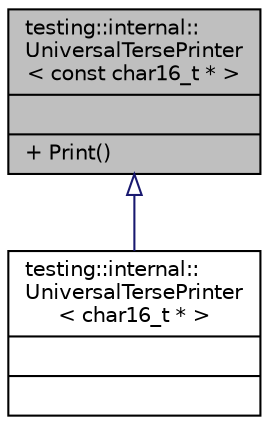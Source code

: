 digraph "testing::internal::UniversalTersePrinter&lt; const char16_t * &gt;"
{
 // LATEX_PDF_SIZE
  bgcolor="transparent";
  edge [fontname="Helvetica",fontsize="10",labelfontname="Helvetica",labelfontsize="10"];
  node [fontname="Helvetica",fontsize="10",shape=record];
  Node1 [label="{testing::internal::\lUniversalTersePrinter\l\< const char16_t * \>\n||+ Print()\l}",height=0.2,width=0.4,color="black", fillcolor="grey75", style="filled", fontcolor="black",tooltip=" "];
  Node1 -> Node2 [dir="back",color="midnightblue",fontsize="10",style="solid",arrowtail="onormal",fontname="Helvetica"];
  Node2 [label="{testing::internal::\lUniversalTersePrinter\l\< char16_t * \>\n||}",height=0.2,width=0.4,color="black",URL="$classtesting_1_1internal_1_1UniversalTersePrinter_3_01char16__t_01_5_01_4.html",tooltip=" "];
}
